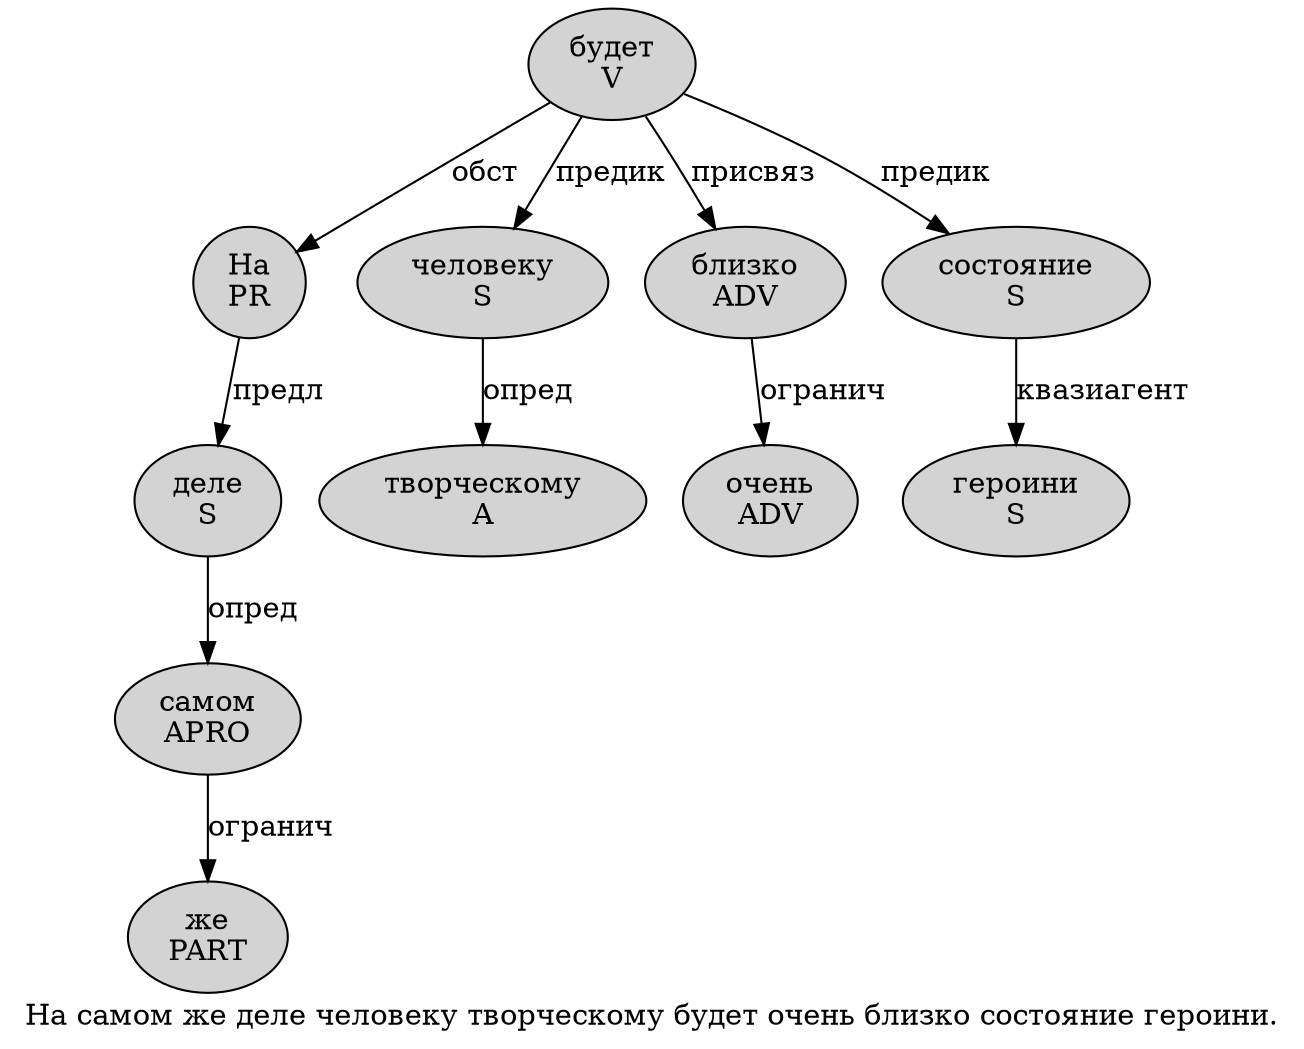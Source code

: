 digraph SENTENCE_590 {
	graph [label="На самом же деле человеку творческому будет очень близко состояние героини."]
	node [style=filled]
		0 [label="На
PR" color="" fillcolor=lightgray penwidth=1 shape=ellipse]
		1 [label="самом
APRO" color="" fillcolor=lightgray penwidth=1 shape=ellipse]
		2 [label="же
PART" color="" fillcolor=lightgray penwidth=1 shape=ellipse]
		3 [label="деле
S" color="" fillcolor=lightgray penwidth=1 shape=ellipse]
		4 [label="человеку
S" color="" fillcolor=lightgray penwidth=1 shape=ellipse]
		5 [label="творческому
A" color="" fillcolor=lightgray penwidth=1 shape=ellipse]
		6 [label="будет
V" color="" fillcolor=lightgray penwidth=1 shape=ellipse]
		7 [label="очень
ADV" color="" fillcolor=lightgray penwidth=1 shape=ellipse]
		8 [label="близко
ADV" color="" fillcolor=lightgray penwidth=1 shape=ellipse]
		9 [label="состояние
S" color="" fillcolor=lightgray penwidth=1 shape=ellipse]
		10 [label="героини
S" color="" fillcolor=lightgray penwidth=1 shape=ellipse]
			8 -> 7 [label="огранич"]
			6 -> 0 [label="обст"]
			6 -> 4 [label="предик"]
			6 -> 8 [label="присвяз"]
			6 -> 9 [label="предик"]
			3 -> 1 [label="опред"]
			9 -> 10 [label="квазиагент"]
			0 -> 3 [label="предл"]
			1 -> 2 [label="огранич"]
			4 -> 5 [label="опред"]
}